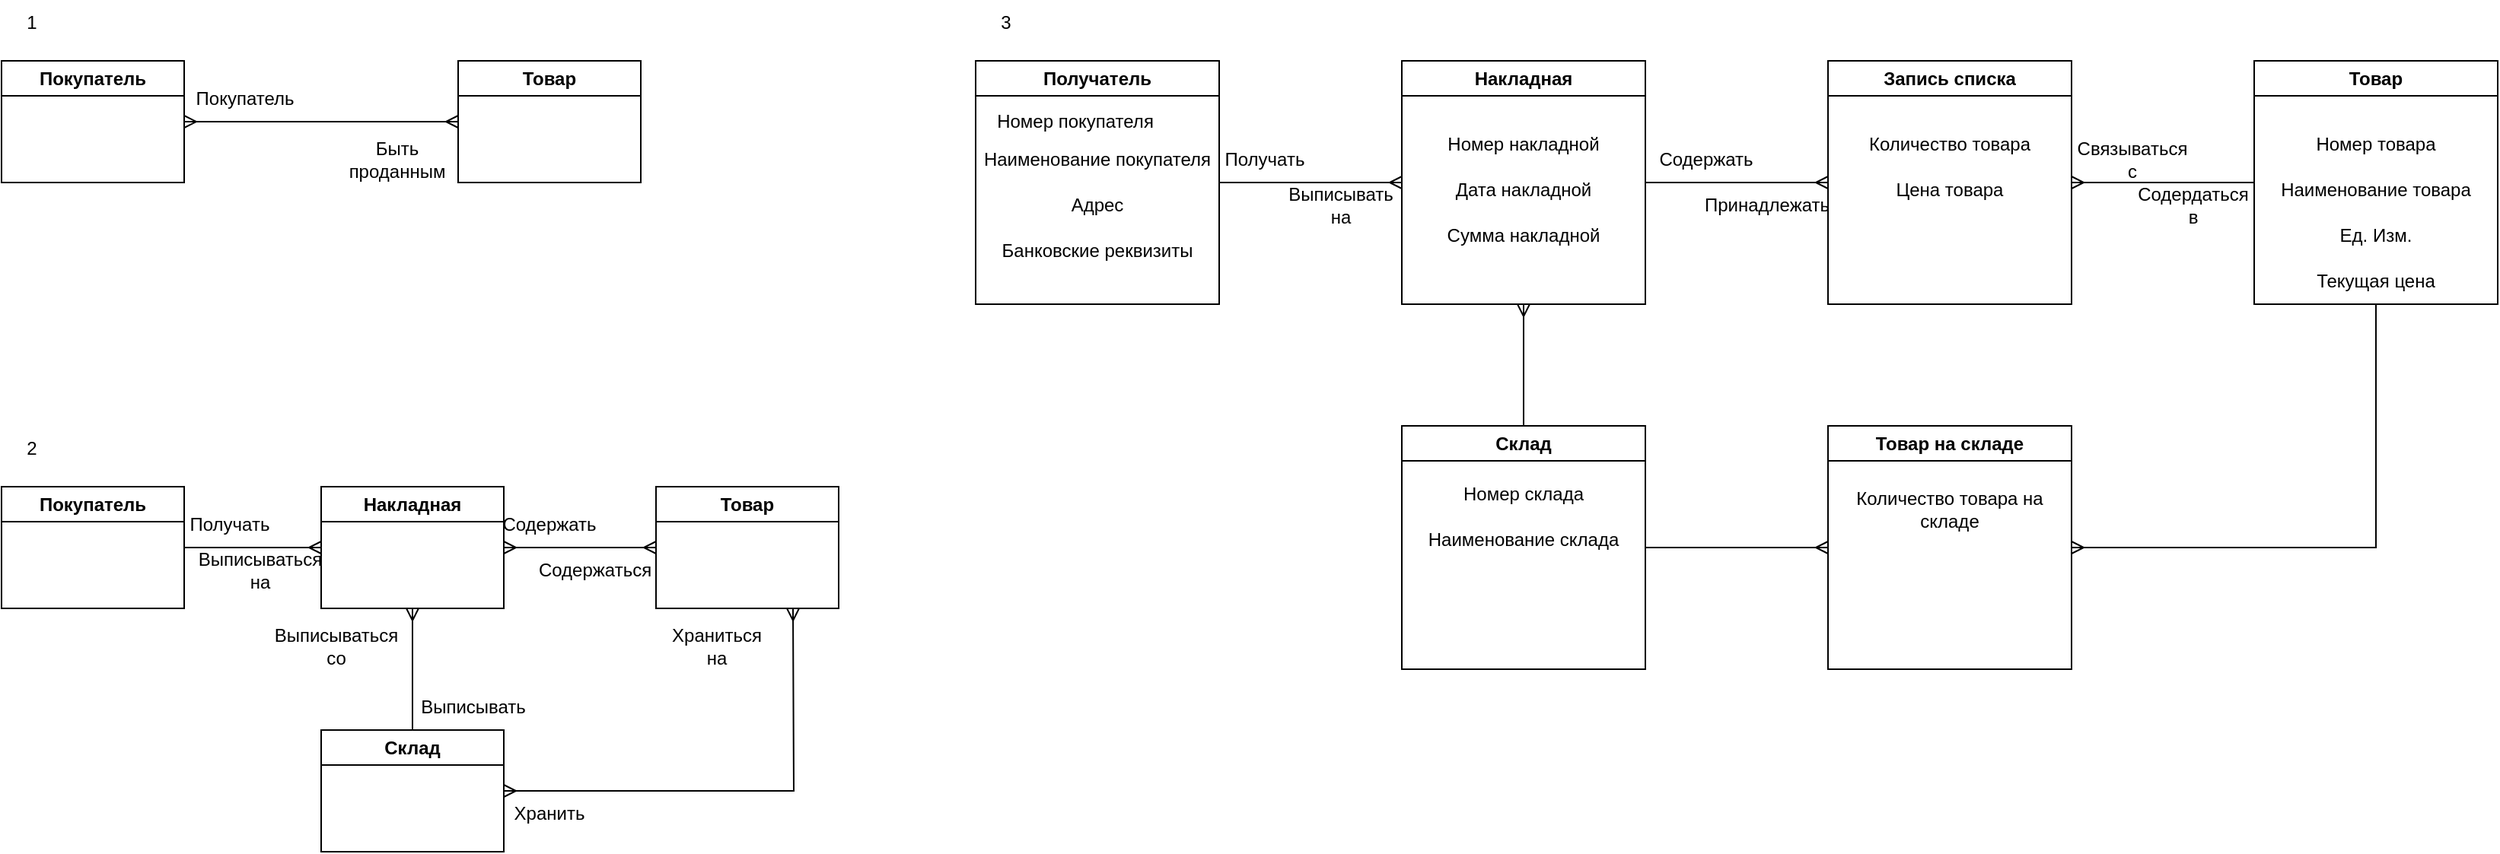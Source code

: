 <mxfile version="23.0.2" type="github">
  <diagram name="Страница — 1" id="iiY84fL7lKHI_6B-AdGC">
    <mxGraphModel dx="1434" dy="777" grid="1" gridSize="10" guides="1" tooltips="1" connect="1" arrows="1" fold="1" page="1" pageScale="1" pageWidth="1169" pageHeight="827" math="0" shadow="0">
      <root>
        <mxCell id="0" />
        <mxCell id="1" parent="0" />
        <mxCell id="8DKpkcI0aDm_iJhaxFEY-1" value="Покупатель" style="swimlane;whiteSpace=wrap;html=1;" vertex="1" parent="1">
          <mxGeometry y="40" width="120" height="80" as="geometry" />
        </mxCell>
        <mxCell id="8DKpkcI0aDm_iJhaxFEY-3" value="Товар" style="swimlane;whiteSpace=wrap;html=1;" vertex="1" parent="1">
          <mxGeometry x="300" y="40" width="120" height="80" as="geometry" />
        </mxCell>
        <mxCell id="8DKpkcI0aDm_iJhaxFEY-7" value="Покупатель" style="text;html=1;strokeColor=none;fillColor=none;align=center;verticalAlign=middle;whiteSpace=wrap;rounded=0;" vertex="1" parent="1">
          <mxGeometry x="130" y="50" width="60" height="30" as="geometry" />
        </mxCell>
        <mxCell id="8DKpkcI0aDm_iJhaxFEY-8" value="Быть проданным" style="text;html=1;strokeColor=none;fillColor=none;align=center;verticalAlign=middle;whiteSpace=wrap;rounded=0;" vertex="1" parent="1">
          <mxGeometry x="230" y="90" width="60" height="30" as="geometry" />
        </mxCell>
        <mxCell id="8DKpkcI0aDm_iJhaxFEY-9" value="1" style="text;html=1;strokeColor=none;fillColor=none;align=center;verticalAlign=middle;whiteSpace=wrap;rounded=0;" vertex="1" parent="1">
          <mxGeometry width="40" height="30" as="geometry" />
        </mxCell>
        <mxCell id="8DKpkcI0aDm_iJhaxFEY-10" value="2" style="text;html=1;strokeColor=none;fillColor=none;align=center;verticalAlign=middle;whiteSpace=wrap;rounded=0;" vertex="1" parent="1">
          <mxGeometry y="280" width="40" height="30" as="geometry" />
        </mxCell>
        <mxCell id="8DKpkcI0aDm_iJhaxFEY-11" value="" style="edgeStyle=entityRelationEdgeStyle;fontSize=12;html=1;endArrow=ERmany;startArrow=ERmany;rounded=0;entryX=0;entryY=0.5;entryDx=0;entryDy=0;" edge="1" parent="1" target="8DKpkcI0aDm_iJhaxFEY-3">
          <mxGeometry width="100" height="100" relative="1" as="geometry">
            <mxPoint x="120" y="80" as="sourcePoint" />
            <mxPoint x="220" y="-20" as="targetPoint" />
            <Array as="points">
              <mxPoint x="200" y="80" />
            </Array>
          </mxGeometry>
        </mxCell>
        <mxCell id="8DKpkcI0aDm_iJhaxFEY-12" value="Покупатель" style="swimlane;whiteSpace=wrap;html=1;" vertex="1" parent="1">
          <mxGeometry y="320" width="120" height="80" as="geometry">
            <mxRectangle x="40" y="320" width="110" height="30" as="alternateBounds" />
          </mxGeometry>
        </mxCell>
        <mxCell id="8DKpkcI0aDm_iJhaxFEY-13" value="Накладная" style="swimlane;whiteSpace=wrap;html=1;" vertex="1" parent="1">
          <mxGeometry x="210" y="320" width="120" height="80" as="geometry" />
        </mxCell>
        <mxCell id="8DKpkcI0aDm_iJhaxFEY-14" value="Товар" style="swimlane;whiteSpace=wrap;html=1;" vertex="1" parent="1">
          <mxGeometry x="430" y="320" width="120" height="80" as="geometry" />
        </mxCell>
        <mxCell id="8DKpkcI0aDm_iJhaxFEY-16" value="" style="edgeStyle=entityRelationEdgeStyle;fontSize=12;html=1;endArrow=ERmany;rounded=0;exitX=1;exitY=0.5;exitDx=0;exitDy=0;entryX=0;entryY=0.5;entryDx=0;entryDy=0;" edge="1" parent="1" source="8DKpkcI0aDm_iJhaxFEY-12" target="8DKpkcI0aDm_iJhaxFEY-13">
          <mxGeometry width="100" height="100" relative="1" as="geometry">
            <mxPoint x="70" y="570" as="sourcePoint" />
            <mxPoint x="170" y="470" as="targetPoint" />
          </mxGeometry>
        </mxCell>
        <mxCell id="8DKpkcI0aDm_iJhaxFEY-17" value="" style="edgeStyle=entityRelationEdgeStyle;fontSize=12;html=1;endArrow=ERmany;startArrow=ERmany;rounded=0;entryX=0;entryY=0.5;entryDx=0;entryDy=0;" edge="1" parent="1" target="8DKpkcI0aDm_iJhaxFEY-14">
          <mxGeometry width="100" height="100" relative="1" as="geometry">
            <mxPoint x="330" y="360" as="sourcePoint" />
            <mxPoint x="430" y="260" as="targetPoint" />
          </mxGeometry>
        </mxCell>
        <mxCell id="8DKpkcI0aDm_iJhaxFEY-18" value="Склад" style="swimlane;whiteSpace=wrap;html=1;startSize=23;" vertex="1" parent="1">
          <mxGeometry x="210" y="480" width="120" height="80" as="geometry" />
        </mxCell>
        <mxCell id="8DKpkcI0aDm_iJhaxFEY-21" value="" style="edgeStyle=orthogonalEdgeStyle;fontSize=12;html=1;endArrow=ERmany;rounded=0;entryX=0.5;entryY=1;entryDx=0;entryDy=0;exitX=0.5;exitY=0;exitDx=0;exitDy=0;" edge="1" parent="1" source="8DKpkcI0aDm_iJhaxFEY-18" target="8DKpkcI0aDm_iJhaxFEY-13">
          <mxGeometry width="100" height="100" relative="1" as="geometry">
            <mxPoint x="210" y="590" as="sourcePoint" />
            <mxPoint x="310" y="490" as="targetPoint" />
          </mxGeometry>
        </mxCell>
        <mxCell id="8DKpkcI0aDm_iJhaxFEY-22" value="" style="edgeStyle=orthogonalEdgeStyle;fontSize=12;html=1;endArrow=ERmany;startArrow=ERmany;rounded=0;exitX=1;exitY=0.5;exitDx=0;exitDy=0;" edge="1" parent="1" source="8DKpkcI0aDm_iJhaxFEY-18">
          <mxGeometry width="100" height="100" relative="1" as="geometry">
            <mxPoint x="420" y="540" as="sourcePoint" />
            <mxPoint x="520" y="400" as="targetPoint" />
          </mxGeometry>
        </mxCell>
        <mxCell id="8DKpkcI0aDm_iJhaxFEY-23" value="Получать" style="text;html=1;strokeColor=none;fillColor=none;align=center;verticalAlign=middle;whiteSpace=wrap;rounded=0;" vertex="1" parent="1">
          <mxGeometry x="120" y="330" width="60" height="30" as="geometry" />
        </mxCell>
        <mxCell id="8DKpkcI0aDm_iJhaxFEY-24" value="Выписываться на" style="text;html=1;strokeColor=none;fillColor=none;align=center;verticalAlign=middle;whiteSpace=wrap;rounded=0;" vertex="1" parent="1">
          <mxGeometry x="140" y="360" width="60" height="30" as="geometry" />
        </mxCell>
        <mxCell id="8DKpkcI0aDm_iJhaxFEY-25" value="Содержать" style="text;html=1;strokeColor=none;fillColor=none;align=center;verticalAlign=middle;whiteSpace=wrap;rounded=0;" vertex="1" parent="1">
          <mxGeometry x="330" y="330" width="60" height="30" as="geometry" />
        </mxCell>
        <mxCell id="8DKpkcI0aDm_iJhaxFEY-26" value="Содержаться" style="text;html=1;strokeColor=none;fillColor=none;align=center;verticalAlign=middle;whiteSpace=wrap;rounded=0;" vertex="1" parent="1">
          <mxGeometry x="360" y="360" width="60" height="30" as="geometry" />
        </mxCell>
        <mxCell id="8DKpkcI0aDm_iJhaxFEY-27" value="Храниться на" style="text;html=1;strokeColor=none;fillColor=none;align=center;verticalAlign=middle;whiteSpace=wrap;rounded=0;" vertex="1" parent="1">
          <mxGeometry x="440" y="410" width="60" height="30" as="geometry" />
        </mxCell>
        <mxCell id="8DKpkcI0aDm_iJhaxFEY-28" value="Хранить" style="text;html=1;strokeColor=none;fillColor=none;align=center;verticalAlign=middle;whiteSpace=wrap;rounded=0;" vertex="1" parent="1">
          <mxGeometry x="330" y="520" width="60" height="30" as="geometry" />
        </mxCell>
        <mxCell id="8DKpkcI0aDm_iJhaxFEY-29" value="Выписываться со" style="text;html=1;strokeColor=none;fillColor=none;align=center;verticalAlign=middle;whiteSpace=wrap;rounded=0;" vertex="1" parent="1">
          <mxGeometry x="190" y="410" width="60" height="30" as="geometry" />
        </mxCell>
        <mxCell id="8DKpkcI0aDm_iJhaxFEY-30" value="Выписывать" style="text;html=1;strokeColor=none;fillColor=none;align=center;verticalAlign=middle;whiteSpace=wrap;rounded=0;" vertex="1" parent="1">
          <mxGeometry x="280" y="450" width="60" height="30" as="geometry" />
        </mxCell>
        <mxCell id="8DKpkcI0aDm_iJhaxFEY-31" value="3" style="text;html=1;strokeColor=none;fillColor=none;align=center;verticalAlign=middle;whiteSpace=wrap;rounded=0;" vertex="1" parent="1">
          <mxGeometry x="640" width="40" height="30" as="geometry" />
        </mxCell>
        <mxCell id="8DKpkcI0aDm_iJhaxFEY-32" value="Получатель" style="swimlane;whiteSpace=wrap;html=1;" vertex="1" parent="1">
          <mxGeometry x="640" y="40" width="160" height="160" as="geometry" />
        </mxCell>
        <mxCell id="8DKpkcI0aDm_iJhaxFEY-44" value="Номер покупателя" style="text;html=1;align=center;verticalAlign=middle;resizable=0;points=[];autosize=1;strokeColor=none;fillColor=none;" vertex="1" parent="8DKpkcI0aDm_iJhaxFEY-32">
          <mxGeometry y="25" width="130" height="30" as="geometry" />
        </mxCell>
        <mxCell id="8DKpkcI0aDm_iJhaxFEY-45" value="Наименование покупателя" style="text;html=1;strokeColor=none;fillColor=none;align=center;verticalAlign=middle;whiteSpace=wrap;rounded=0;" vertex="1" parent="8DKpkcI0aDm_iJhaxFEY-32">
          <mxGeometry y="50" width="160" height="30" as="geometry" />
        </mxCell>
        <mxCell id="8DKpkcI0aDm_iJhaxFEY-46" value="Адрес" style="text;html=1;strokeColor=none;fillColor=none;align=center;verticalAlign=middle;whiteSpace=wrap;rounded=0;" vertex="1" parent="8DKpkcI0aDm_iJhaxFEY-32">
          <mxGeometry y="80" width="160" height="30" as="geometry" />
        </mxCell>
        <mxCell id="8DKpkcI0aDm_iJhaxFEY-48" value="Банковские реквизиты" style="text;html=1;strokeColor=none;fillColor=none;align=center;verticalAlign=middle;whiteSpace=wrap;rounded=0;" vertex="1" parent="8DKpkcI0aDm_iJhaxFEY-32">
          <mxGeometry y="110" width="160" height="30" as="geometry" />
        </mxCell>
        <mxCell id="8DKpkcI0aDm_iJhaxFEY-33" value="Накладная" style="swimlane;whiteSpace=wrap;html=1;" vertex="1" parent="1">
          <mxGeometry x="920" y="40" width="160" height="160" as="geometry">
            <mxRectangle x="920" y="40" width="100" height="30" as="alternateBounds" />
          </mxGeometry>
        </mxCell>
        <mxCell id="8DKpkcI0aDm_iJhaxFEY-49" value="Номер накладной" style="text;html=1;strokeColor=none;fillColor=none;align=center;verticalAlign=middle;whiteSpace=wrap;rounded=0;" vertex="1" parent="8DKpkcI0aDm_iJhaxFEY-33">
          <mxGeometry y="40" width="160" height="30" as="geometry" />
        </mxCell>
        <mxCell id="8DKpkcI0aDm_iJhaxFEY-50" value="Дата накладной" style="text;html=1;strokeColor=none;fillColor=none;align=center;verticalAlign=middle;whiteSpace=wrap;rounded=0;" vertex="1" parent="8DKpkcI0aDm_iJhaxFEY-33">
          <mxGeometry y="70" width="160" height="30" as="geometry" />
        </mxCell>
        <mxCell id="8DKpkcI0aDm_iJhaxFEY-51" value="Сумма накладной" style="text;html=1;strokeColor=none;fillColor=none;align=center;verticalAlign=middle;whiteSpace=wrap;rounded=0;" vertex="1" parent="8DKpkcI0aDm_iJhaxFEY-33">
          <mxGeometry y="100" width="160" height="30" as="geometry" />
        </mxCell>
        <mxCell id="8DKpkcI0aDm_iJhaxFEY-34" value="Запись списка" style="swimlane;whiteSpace=wrap;html=1;" vertex="1" parent="1">
          <mxGeometry x="1200" y="40" width="160" height="160" as="geometry" />
        </mxCell>
        <mxCell id="8DKpkcI0aDm_iJhaxFEY-52" value="Количество товара" style="text;html=1;strokeColor=none;fillColor=none;align=center;verticalAlign=middle;whiteSpace=wrap;rounded=0;" vertex="1" parent="8DKpkcI0aDm_iJhaxFEY-34">
          <mxGeometry y="40" width="160" height="30" as="geometry" />
        </mxCell>
        <mxCell id="8DKpkcI0aDm_iJhaxFEY-53" value="Цена товара" style="text;html=1;strokeColor=none;fillColor=none;align=center;verticalAlign=middle;whiteSpace=wrap;rounded=0;" vertex="1" parent="8DKpkcI0aDm_iJhaxFEY-34">
          <mxGeometry y="70" width="160" height="30" as="geometry" />
        </mxCell>
        <mxCell id="8DKpkcI0aDm_iJhaxFEY-35" value="Склад" style="swimlane;whiteSpace=wrap;html=1;" vertex="1" parent="1">
          <mxGeometry x="920" y="280" width="160" height="160" as="geometry" />
        </mxCell>
        <mxCell id="8DKpkcI0aDm_iJhaxFEY-58" value="Номер склада" style="text;html=1;strokeColor=none;fillColor=none;align=center;verticalAlign=middle;whiteSpace=wrap;rounded=0;" vertex="1" parent="8DKpkcI0aDm_iJhaxFEY-35">
          <mxGeometry y="30" width="160" height="30" as="geometry" />
        </mxCell>
        <mxCell id="8DKpkcI0aDm_iJhaxFEY-36" value="Товар на складе" style="swimlane;whiteSpace=wrap;html=1;" vertex="1" parent="1">
          <mxGeometry x="1200" y="280" width="160" height="160" as="geometry" />
        </mxCell>
        <mxCell id="8DKpkcI0aDm_iJhaxFEY-37" value="Товар" style="swimlane;whiteSpace=wrap;html=1;" vertex="1" parent="1">
          <mxGeometry x="1480" y="40" width="160" height="160" as="geometry" />
        </mxCell>
        <mxCell id="8DKpkcI0aDm_iJhaxFEY-54" value="Номер товара" style="text;html=1;strokeColor=none;fillColor=none;align=center;verticalAlign=middle;whiteSpace=wrap;rounded=0;" vertex="1" parent="8DKpkcI0aDm_iJhaxFEY-37">
          <mxGeometry y="40" width="160" height="30" as="geometry" />
        </mxCell>
        <mxCell id="8DKpkcI0aDm_iJhaxFEY-55" value="Наименование товара" style="text;html=1;strokeColor=none;fillColor=none;align=center;verticalAlign=middle;whiteSpace=wrap;rounded=0;" vertex="1" parent="8DKpkcI0aDm_iJhaxFEY-37">
          <mxGeometry y="70" width="160" height="30" as="geometry" />
        </mxCell>
        <mxCell id="8DKpkcI0aDm_iJhaxFEY-56" value="Ед. Изм." style="text;html=1;strokeColor=none;fillColor=none;align=center;verticalAlign=middle;whiteSpace=wrap;rounded=0;" vertex="1" parent="8DKpkcI0aDm_iJhaxFEY-37">
          <mxGeometry y="100" width="160" height="30" as="geometry" />
        </mxCell>
        <mxCell id="8DKpkcI0aDm_iJhaxFEY-57" value="Текущая цена" style="text;html=1;strokeColor=none;fillColor=none;align=center;verticalAlign=middle;whiteSpace=wrap;rounded=0;" vertex="1" parent="8DKpkcI0aDm_iJhaxFEY-37">
          <mxGeometry y="130" width="160" height="30" as="geometry" />
        </mxCell>
        <mxCell id="8DKpkcI0aDm_iJhaxFEY-38" value="" style="edgeStyle=entityRelationEdgeStyle;fontSize=12;html=1;endArrow=ERmany;rounded=0;entryX=0;entryY=0.5;entryDx=0;entryDy=0;exitX=1;exitY=0;exitDx=0;exitDy=0;" edge="1" parent="1" source="8DKpkcI0aDm_iJhaxFEY-46" target="8DKpkcI0aDm_iJhaxFEY-33">
          <mxGeometry width="100" height="100" relative="1" as="geometry">
            <mxPoint x="850" y="60" as="sourcePoint" />
            <mxPoint x="900" y="-20" as="targetPoint" />
          </mxGeometry>
        </mxCell>
        <mxCell id="8DKpkcI0aDm_iJhaxFEY-39" value="" style="edgeStyle=entityRelationEdgeStyle;fontSize=12;html=1;endArrow=ERmany;rounded=0;entryX=0;entryY=0.5;entryDx=0;entryDy=0;exitX=1;exitY=0.5;exitDx=0;exitDy=0;" edge="1" parent="1" source="8DKpkcI0aDm_iJhaxFEY-33" target="8DKpkcI0aDm_iJhaxFEY-34">
          <mxGeometry width="100" height="100" relative="1" as="geometry">
            <mxPoint x="1080" y="80" as="sourcePoint" />
            <mxPoint x="1180" y="-20" as="targetPoint" />
          </mxGeometry>
        </mxCell>
        <mxCell id="8DKpkcI0aDm_iJhaxFEY-40" value="" style="edgeStyle=entityRelationEdgeStyle;fontSize=12;html=1;endArrow=ERmany;rounded=0;entryX=1;entryY=0.5;entryDx=0;entryDy=0;exitX=0;exitY=0.5;exitDx=0;exitDy=0;" edge="1" parent="1" source="8DKpkcI0aDm_iJhaxFEY-37" target="8DKpkcI0aDm_iJhaxFEY-34">
          <mxGeometry width="100" height="100" relative="1" as="geometry">
            <mxPoint x="1390" y="290" as="sourcePoint" />
            <mxPoint x="1490" y="190" as="targetPoint" />
          </mxGeometry>
        </mxCell>
        <mxCell id="8DKpkcI0aDm_iJhaxFEY-41" value="" style="edgeStyle=orthogonalEdgeStyle;fontSize=12;html=1;endArrow=ERmany;rounded=0;exitX=0.5;exitY=1;exitDx=0;exitDy=0;entryX=1;entryY=0.5;entryDx=0;entryDy=0;" edge="1" parent="1" source="8DKpkcI0aDm_iJhaxFEY-37" target="8DKpkcI0aDm_iJhaxFEY-36">
          <mxGeometry width="100" height="100" relative="1" as="geometry">
            <mxPoint x="1480" y="300" as="sourcePoint" />
            <mxPoint x="1580" y="200" as="targetPoint" />
          </mxGeometry>
        </mxCell>
        <mxCell id="8DKpkcI0aDm_iJhaxFEY-42" value="" style="edgeStyle=orthogonalEdgeStyle;fontSize=12;html=1;endArrow=ERmany;rounded=0;entryX=0.5;entryY=1;entryDx=0;entryDy=0;exitX=0.5;exitY=0;exitDx=0;exitDy=0;" edge="1" parent="1" source="8DKpkcI0aDm_iJhaxFEY-35" target="8DKpkcI0aDm_iJhaxFEY-33">
          <mxGeometry width="100" height="100" relative="1" as="geometry">
            <mxPoint x="810" y="250" as="sourcePoint" />
            <mxPoint x="910" y="150" as="targetPoint" />
          </mxGeometry>
        </mxCell>
        <mxCell id="8DKpkcI0aDm_iJhaxFEY-43" value="" style="edgeStyle=entityRelationEdgeStyle;fontSize=12;html=1;endArrow=ERmany;rounded=0;entryX=0;entryY=0.5;entryDx=0;entryDy=0;exitX=1;exitY=0.5;exitDx=0;exitDy=0;" edge="1" parent="1" source="8DKpkcI0aDm_iJhaxFEY-35" target="8DKpkcI0aDm_iJhaxFEY-36">
          <mxGeometry width="100" height="100" relative="1" as="geometry">
            <mxPoint x="1090" y="430" as="sourcePoint" />
            <mxPoint x="1190" y="330" as="targetPoint" />
          </mxGeometry>
        </mxCell>
        <mxCell id="8DKpkcI0aDm_iJhaxFEY-59" value="Наименование склада" style="text;html=1;strokeColor=none;fillColor=none;align=center;verticalAlign=middle;whiteSpace=wrap;rounded=0;" vertex="1" parent="1">
          <mxGeometry x="920" y="340" width="160" height="30" as="geometry" />
        </mxCell>
        <mxCell id="8DKpkcI0aDm_iJhaxFEY-60" value="Количество товара на складе" style="text;html=1;strokeColor=none;fillColor=none;align=center;verticalAlign=middle;whiteSpace=wrap;rounded=0;" vertex="1" parent="1">
          <mxGeometry x="1200" y="320" width="160" height="30" as="geometry" />
        </mxCell>
        <mxCell id="8DKpkcI0aDm_iJhaxFEY-61" value="Получать" style="text;html=1;strokeColor=none;fillColor=none;align=center;verticalAlign=middle;whiteSpace=wrap;rounded=0;" vertex="1" parent="1">
          <mxGeometry x="800" y="90" width="60" height="30" as="geometry" />
        </mxCell>
        <mxCell id="8DKpkcI0aDm_iJhaxFEY-62" value="Выписывать на" style="text;html=1;strokeColor=none;fillColor=none;align=center;verticalAlign=middle;whiteSpace=wrap;rounded=0;" vertex="1" parent="1">
          <mxGeometry x="850" y="120" width="60" height="30" as="geometry" />
        </mxCell>
        <mxCell id="8DKpkcI0aDm_iJhaxFEY-64" value="Содержать" style="text;html=1;strokeColor=none;fillColor=none;align=center;verticalAlign=middle;whiteSpace=wrap;rounded=0;" vertex="1" parent="1">
          <mxGeometry x="1090" y="90" width="60" height="30" as="geometry" />
        </mxCell>
        <mxCell id="8DKpkcI0aDm_iJhaxFEY-65" value="Принадлежать" style="text;html=1;strokeColor=none;fillColor=none;align=center;verticalAlign=middle;whiteSpace=wrap;rounded=0;" vertex="1" parent="1">
          <mxGeometry x="1130" y="120" width="60" height="30" as="geometry" />
        </mxCell>
        <mxCell id="8DKpkcI0aDm_iJhaxFEY-66" value="Связываться с" style="text;html=1;strokeColor=none;fillColor=none;align=center;verticalAlign=middle;whiteSpace=wrap;rounded=0;" vertex="1" parent="1">
          <mxGeometry x="1370" y="90" width="60" height="30" as="geometry" />
        </mxCell>
        <mxCell id="8DKpkcI0aDm_iJhaxFEY-67" value="Содердаться в" style="text;html=1;strokeColor=none;fillColor=none;align=center;verticalAlign=middle;whiteSpace=wrap;rounded=0;" vertex="1" parent="1">
          <mxGeometry x="1410" y="120" width="60" height="30" as="geometry" />
        </mxCell>
      </root>
    </mxGraphModel>
  </diagram>
</mxfile>
